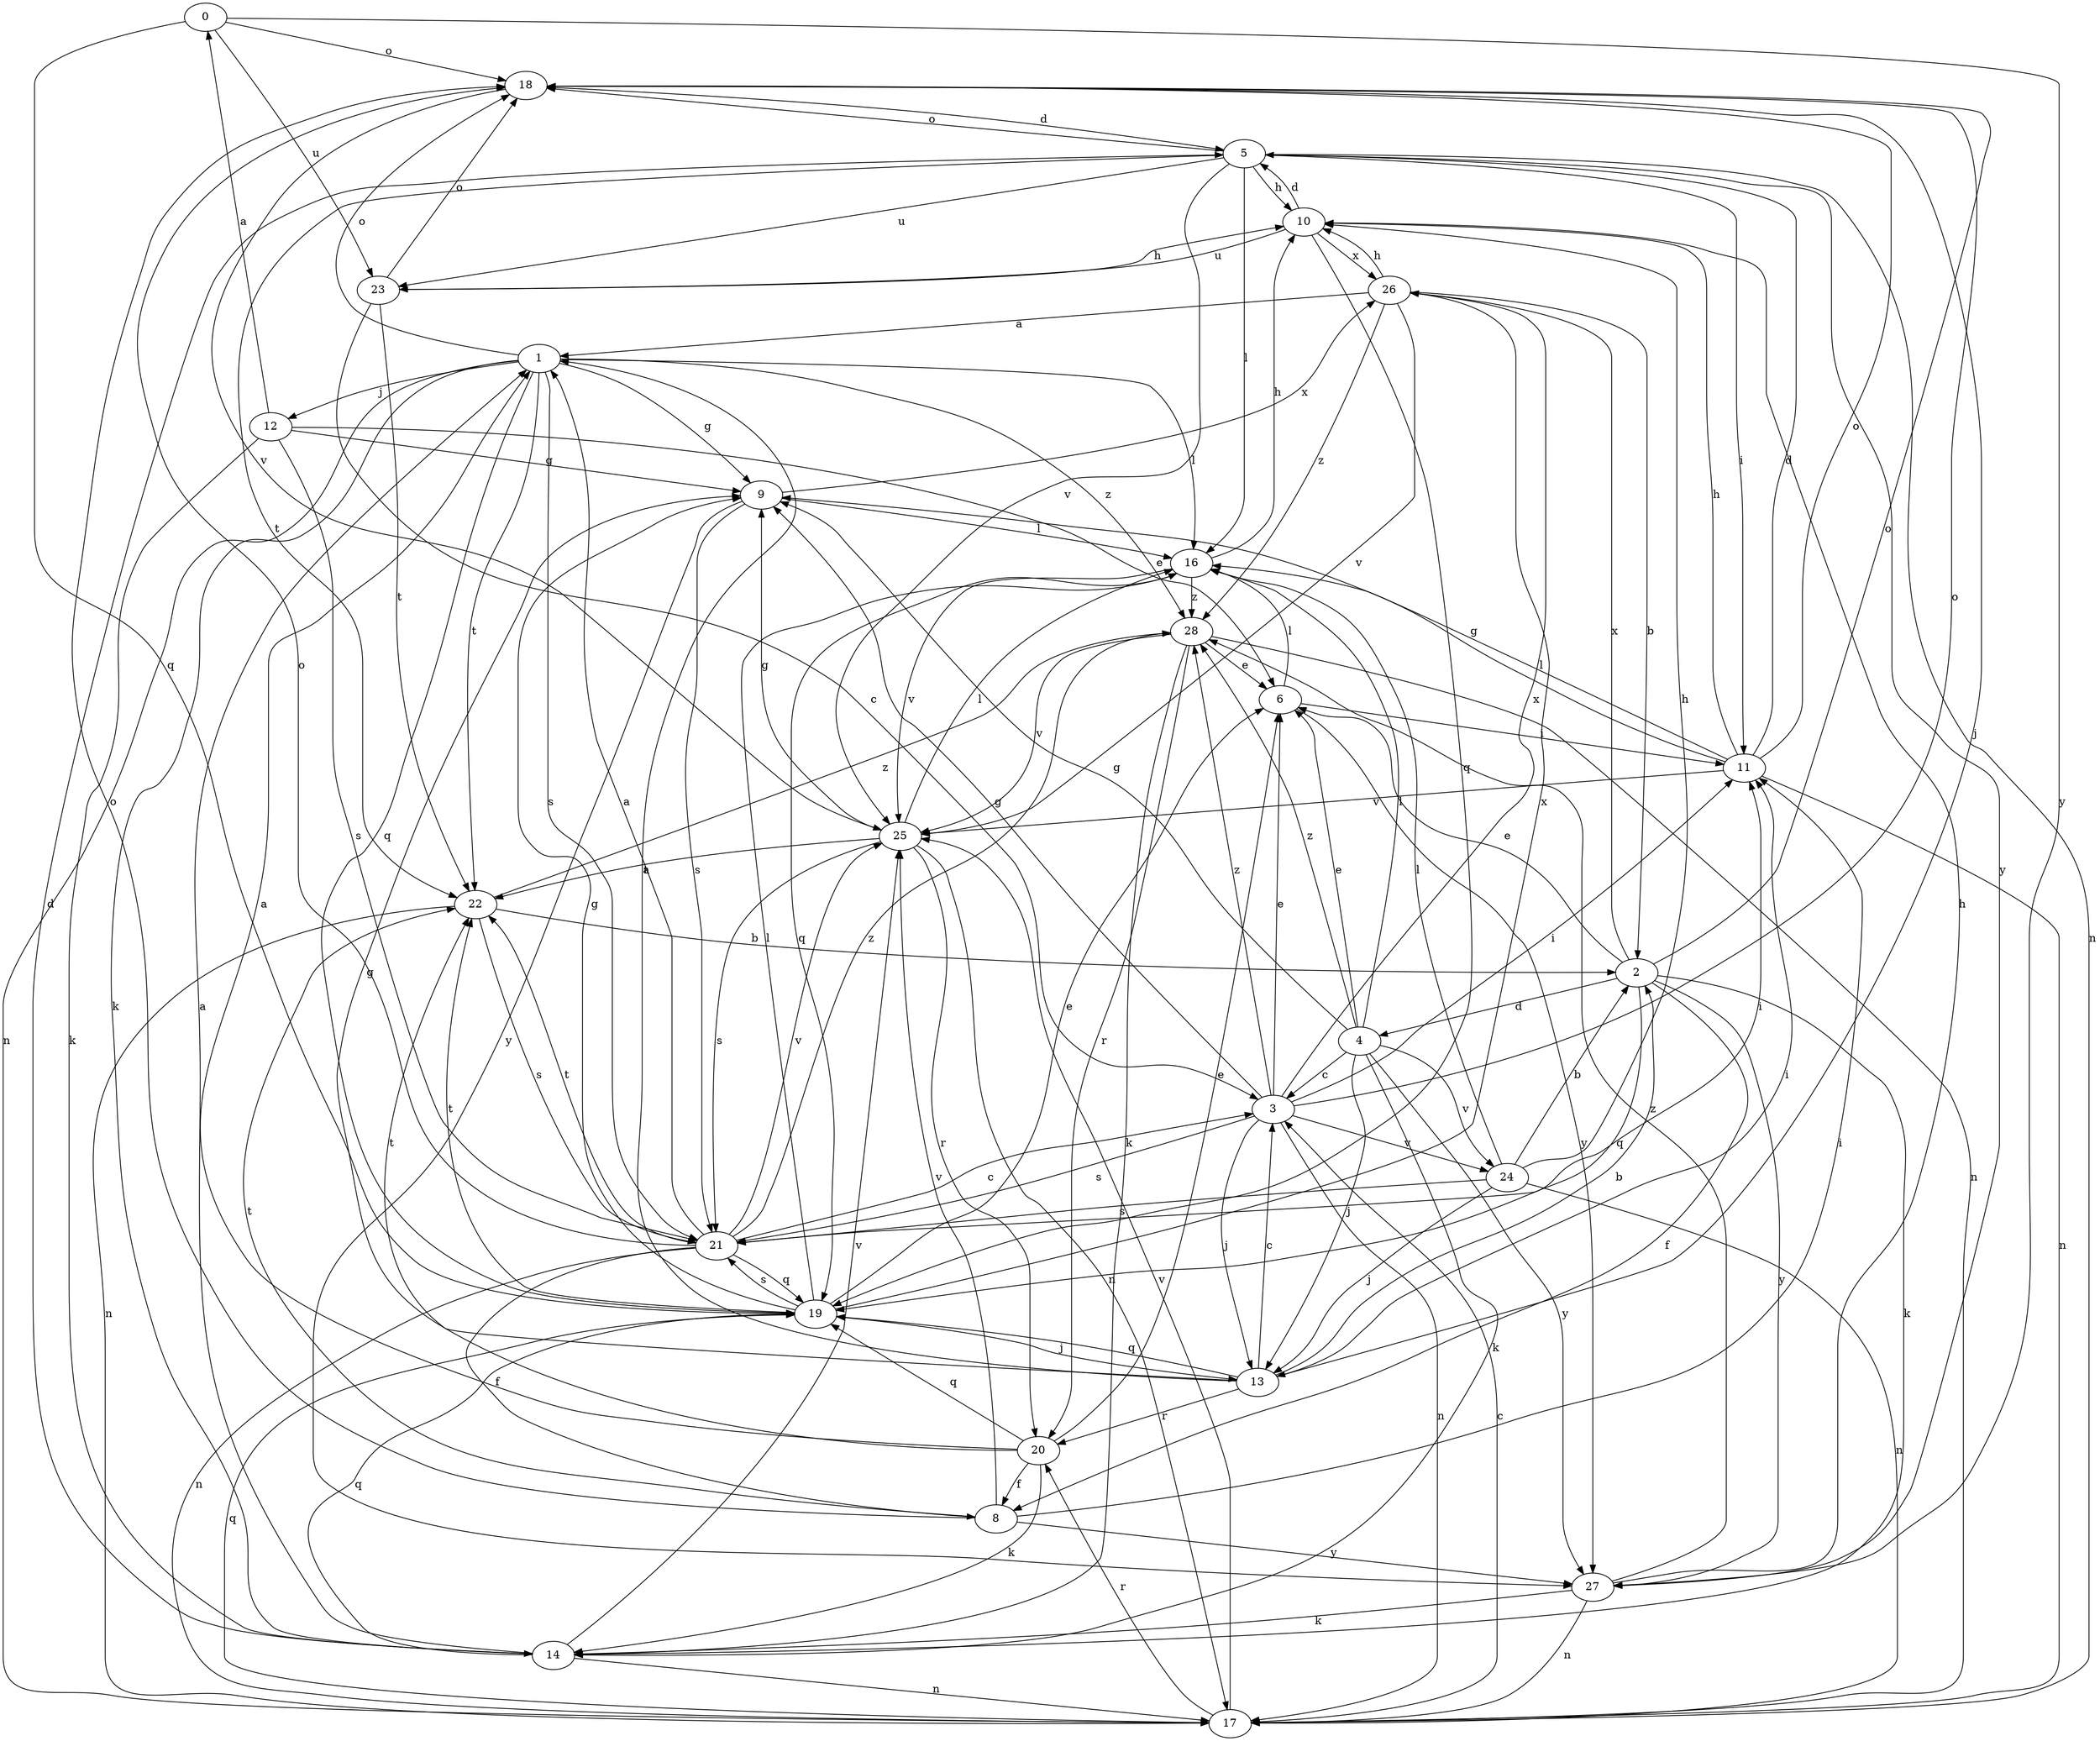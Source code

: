 strict digraph  {
0;
1;
2;
3;
4;
5;
6;
8;
9;
10;
11;
12;
13;
14;
16;
17;
18;
19;
20;
21;
22;
23;
24;
25;
26;
27;
28;
0 -> 18  [label=o];
0 -> 19  [label=q];
0 -> 23  [label=u];
0 -> 27  [label=y];
1 -> 9  [label=g];
1 -> 12  [label=j];
1 -> 14  [label=k];
1 -> 16  [label=l];
1 -> 17  [label=n];
1 -> 18  [label=o];
1 -> 19  [label=q];
1 -> 21  [label=s];
1 -> 22  [label=t];
1 -> 28  [label=z];
2 -> 4  [label=d];
2 -> 6  [label=e];
2 -> 8  [label=f];
2 -> 14  [label=k];
2 -> 18  [label=o];
2 -> 19  [label=q];
2 -> 26  [label=x];
2 -> 27  [label=y];
3 -> 6  [label=e];
3 -> 9  [label=g];
3 -> 11  [label=i];
3 -> 13  [label=j];
3 -> 17  [label=n];
3 -> 18  [label=o];
3 -> 21  [label=s];
3 -> 24  [label=v];
3 -> 26  [label=x];
3 -> 28  [label=z];
4 -> 3  [label=c];
4 -> 6  [label=e];
4 -> 9  [label=g];
4 -> 13  [label=j];
4 -> 14  [label=k];
4 -> 16  [label=l];
4 -> 24  [label=v];
4 -> 27  [label=y];
4 -> 28  [label=z];
5 -> 10  [label=h];
5 -> 11  [label=i];
5 -> 16  [label=l];
5 -> 17  [label=n];
5 -> 18  [label=o];
5 -> 22  [label=t];
5 -> 23  [label=u];
5 -> 25  [label=v];
5 -> 27  [label=y];
6 -> 11  [label=i];
6 -> 16  [label=l];
6 -> 27  [label=y];
8 -> 11  [label=i];
8 -> 18  [label=o];
8 -> 22  [label=t];
8 -> 25  [label=v];
8 -> 27  [label=y];
9 -> 16  [label=l];
9 -> 21  [label=s];
9 -> 26  [label=x];
9 -> 27  [label=y];
10 -> 5  [label=d];
10 -> 19  [label=q];
10 -> 23  [label=u];
10 -> 26  [label=x];
11 -> 5  [label=d];
11 -> 9  [label=g];
11 -> 10  [label=h];
11 -> 16  [label=l];
11 -> 17  [label=n];
11 -> 18  [label=o];
11 -> 25  [label=v];
12 -> 0  [label=a];
12 -> 6  [label=e];
12 -> 9  [label=g];
12 -> 14  [label=k];
12 -> 21  [label=s];
13 -> 1  [label=a];
13 -> 2  [label=b];
13 -> 3  [label=c];
13 -> 11  [label=i];
13 -> 19  [label=q];
13 -> 20  [label=r];
13 -> 22  [label=t];
14 -> 1  [label=a];
14 -> 5  [label=d];
14 -> 17  [label=n];
14 -> 19  [label=q];
14 -> 25  [label=v];
16 -> 10  [label=h];
16 -> 19  [label=q];
16 -> 25  [label=v];
16 -> 28  [label=z];
17 -> 3  [label=c];
17 -> 19  [label=q];
17 -> 20  [label=r];
17 -> 25  [label=v];
18 -> 5  [label=d];
18 -> 13  [label=j];
18 -> 25  [label=v];
19 -> 6  [label=e];
19 -> 9  [label=g];
19 -> 13  [label=j];
19 -> 16  [label=l];
19 -> 21  [label=s];
19 -> 22  [label=t];
19 -> 26  [label=x];
20 -> 1  [label=a];
20 -> 6  [label=e];
20 -> 8  [label=f];
20 -> 9  [label=g];
20 -> 14  [label=k];
20 -> 19  [label=q];
21 -> 1  [label=a];
21 -> 3  [label=c];
21 -> 8  [label=f];
21 -> 11  [label=i];
21 -> 17  [label=n];
21 -> 18  [label=o];
21 -> 19  [label=q];
21 -> 22  [label=t];
21 -> 25  [label=v];
21 -> 28  [label=z];
22 -> 2  [label=b];
22 -> 17  [label=n];
22 -> 21  [label=s];
22 -> 28  [label=z];
23 -> 3  [label=c];
23 -> 10  [label=h];
23 -> 18  [label=o];
23 -> 22  [label=t];
24 -> 2  [label=b];
24 -> 10  [label=h];
24 -> 13  [label=j];
24 -> 16  [label=l];
24 -> 17  [label=n];
24 -> 21  [label=s];
25 -> 9  [label=g];
25 -> 16  [label=l];
25 -> 17  [label=n];
25 -> 20  [label=r];
25 -> 21  [label=s];
25 -> 22  [label=t];
26 -> 1  [label=a];
26 -> 2  [label=b];
26 -> 10  [label=h];
26 -> 25  [label=v];
26 -> 28  [label=z];
27 -> 10  [label=h];
27 -> 14  [label=k];
27 -> 17  [label=n];
27 -> 28  [label=z];
28 -> 6  [label=e];
28 -> 14  [label=k];
28 -> 17  [label=n];
28 -> 20  [label=r];
28 -> 25  [label=v];
}
